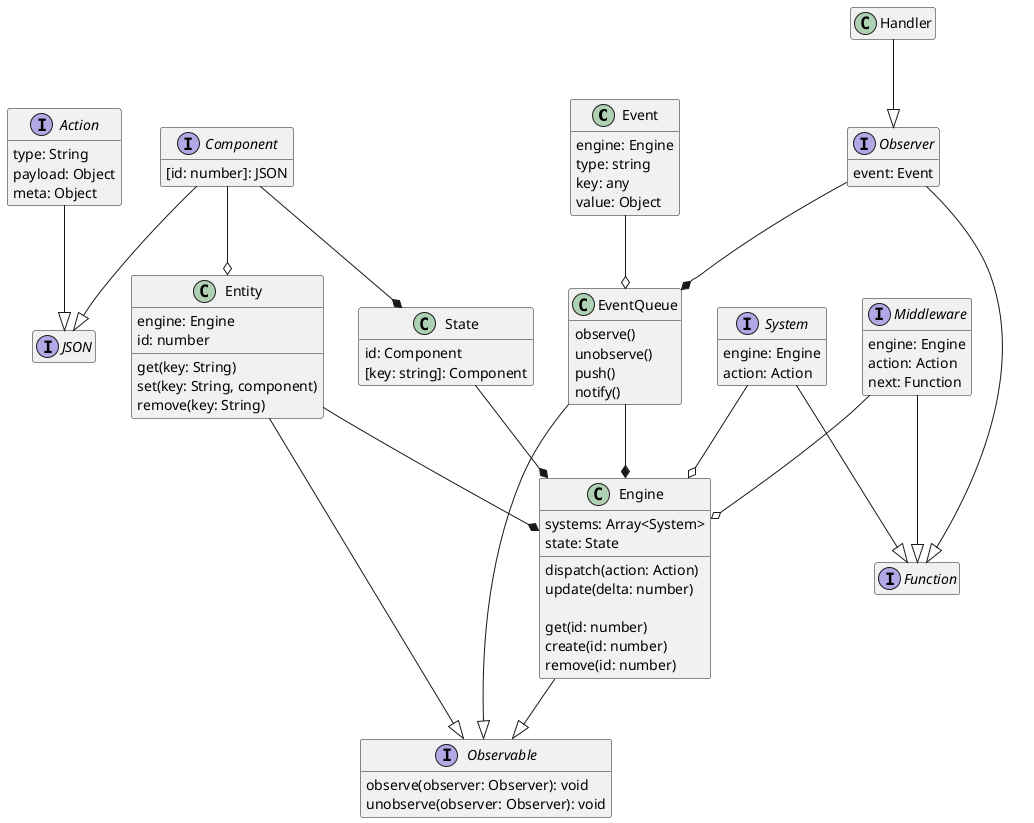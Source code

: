 @startuml

hide empty fields
hide empty methods

class Event {
  engine: Engine
  type: string
  key: any
  value: Object
}

interface Observable {
  observe(observer: Observer): void
  unobserve(observer: Observer): void
}

interface Action {
  type: String
  payload: Object
  meta: Object
}
interface Component {
  [id: number]: JSON
}
interface JSON

Action --|> JSON
Component --|> JSON

Component --* State

interface Middleware {
  engine: Engine
  action: Action
  next: Function
}
interface System {
  ' Systems should be able to set up events, etc. However I don't suppose
  ' That's system's job.
  engine: Engine
  action: Action
}
interface Observer {
  event: Event
}
interface Function

Middleware --|> Function
System --|> Function
Observer --|> Function

class Handler {
}

Handler --|> Observer

class State {
  id: Component
  [key: string]: Component
}

class Engine {
  ' EventListener add / delete
  ' System add and delete should be done at initalization time
  ' Middleware too
  ' Component too, since Components are managed by the engine.
  systems: Array<System>
  state: State

  dispatch(action: Action)
  update(delta: number)

  get(id: number)
  create(id: number)
  remove(id: number)
}

Middleware --o Engine
System --o Engine
Engine --|> Observable
State --* Engine

class Entity {
  engine: Engine
  id: number
  get(key: String)
  set(key: String, component)
  remove(key: String)
}

Component --o Entity
Entity --* Engine
Entity --|> Observable

class EventQueue {
  observe()
  unobserve()
  push()
  notify()
}

EventQueue --|> Observable
EventQueue --* Engine
Observer --* EventQueue
Event --o EventQueue



@enduml
